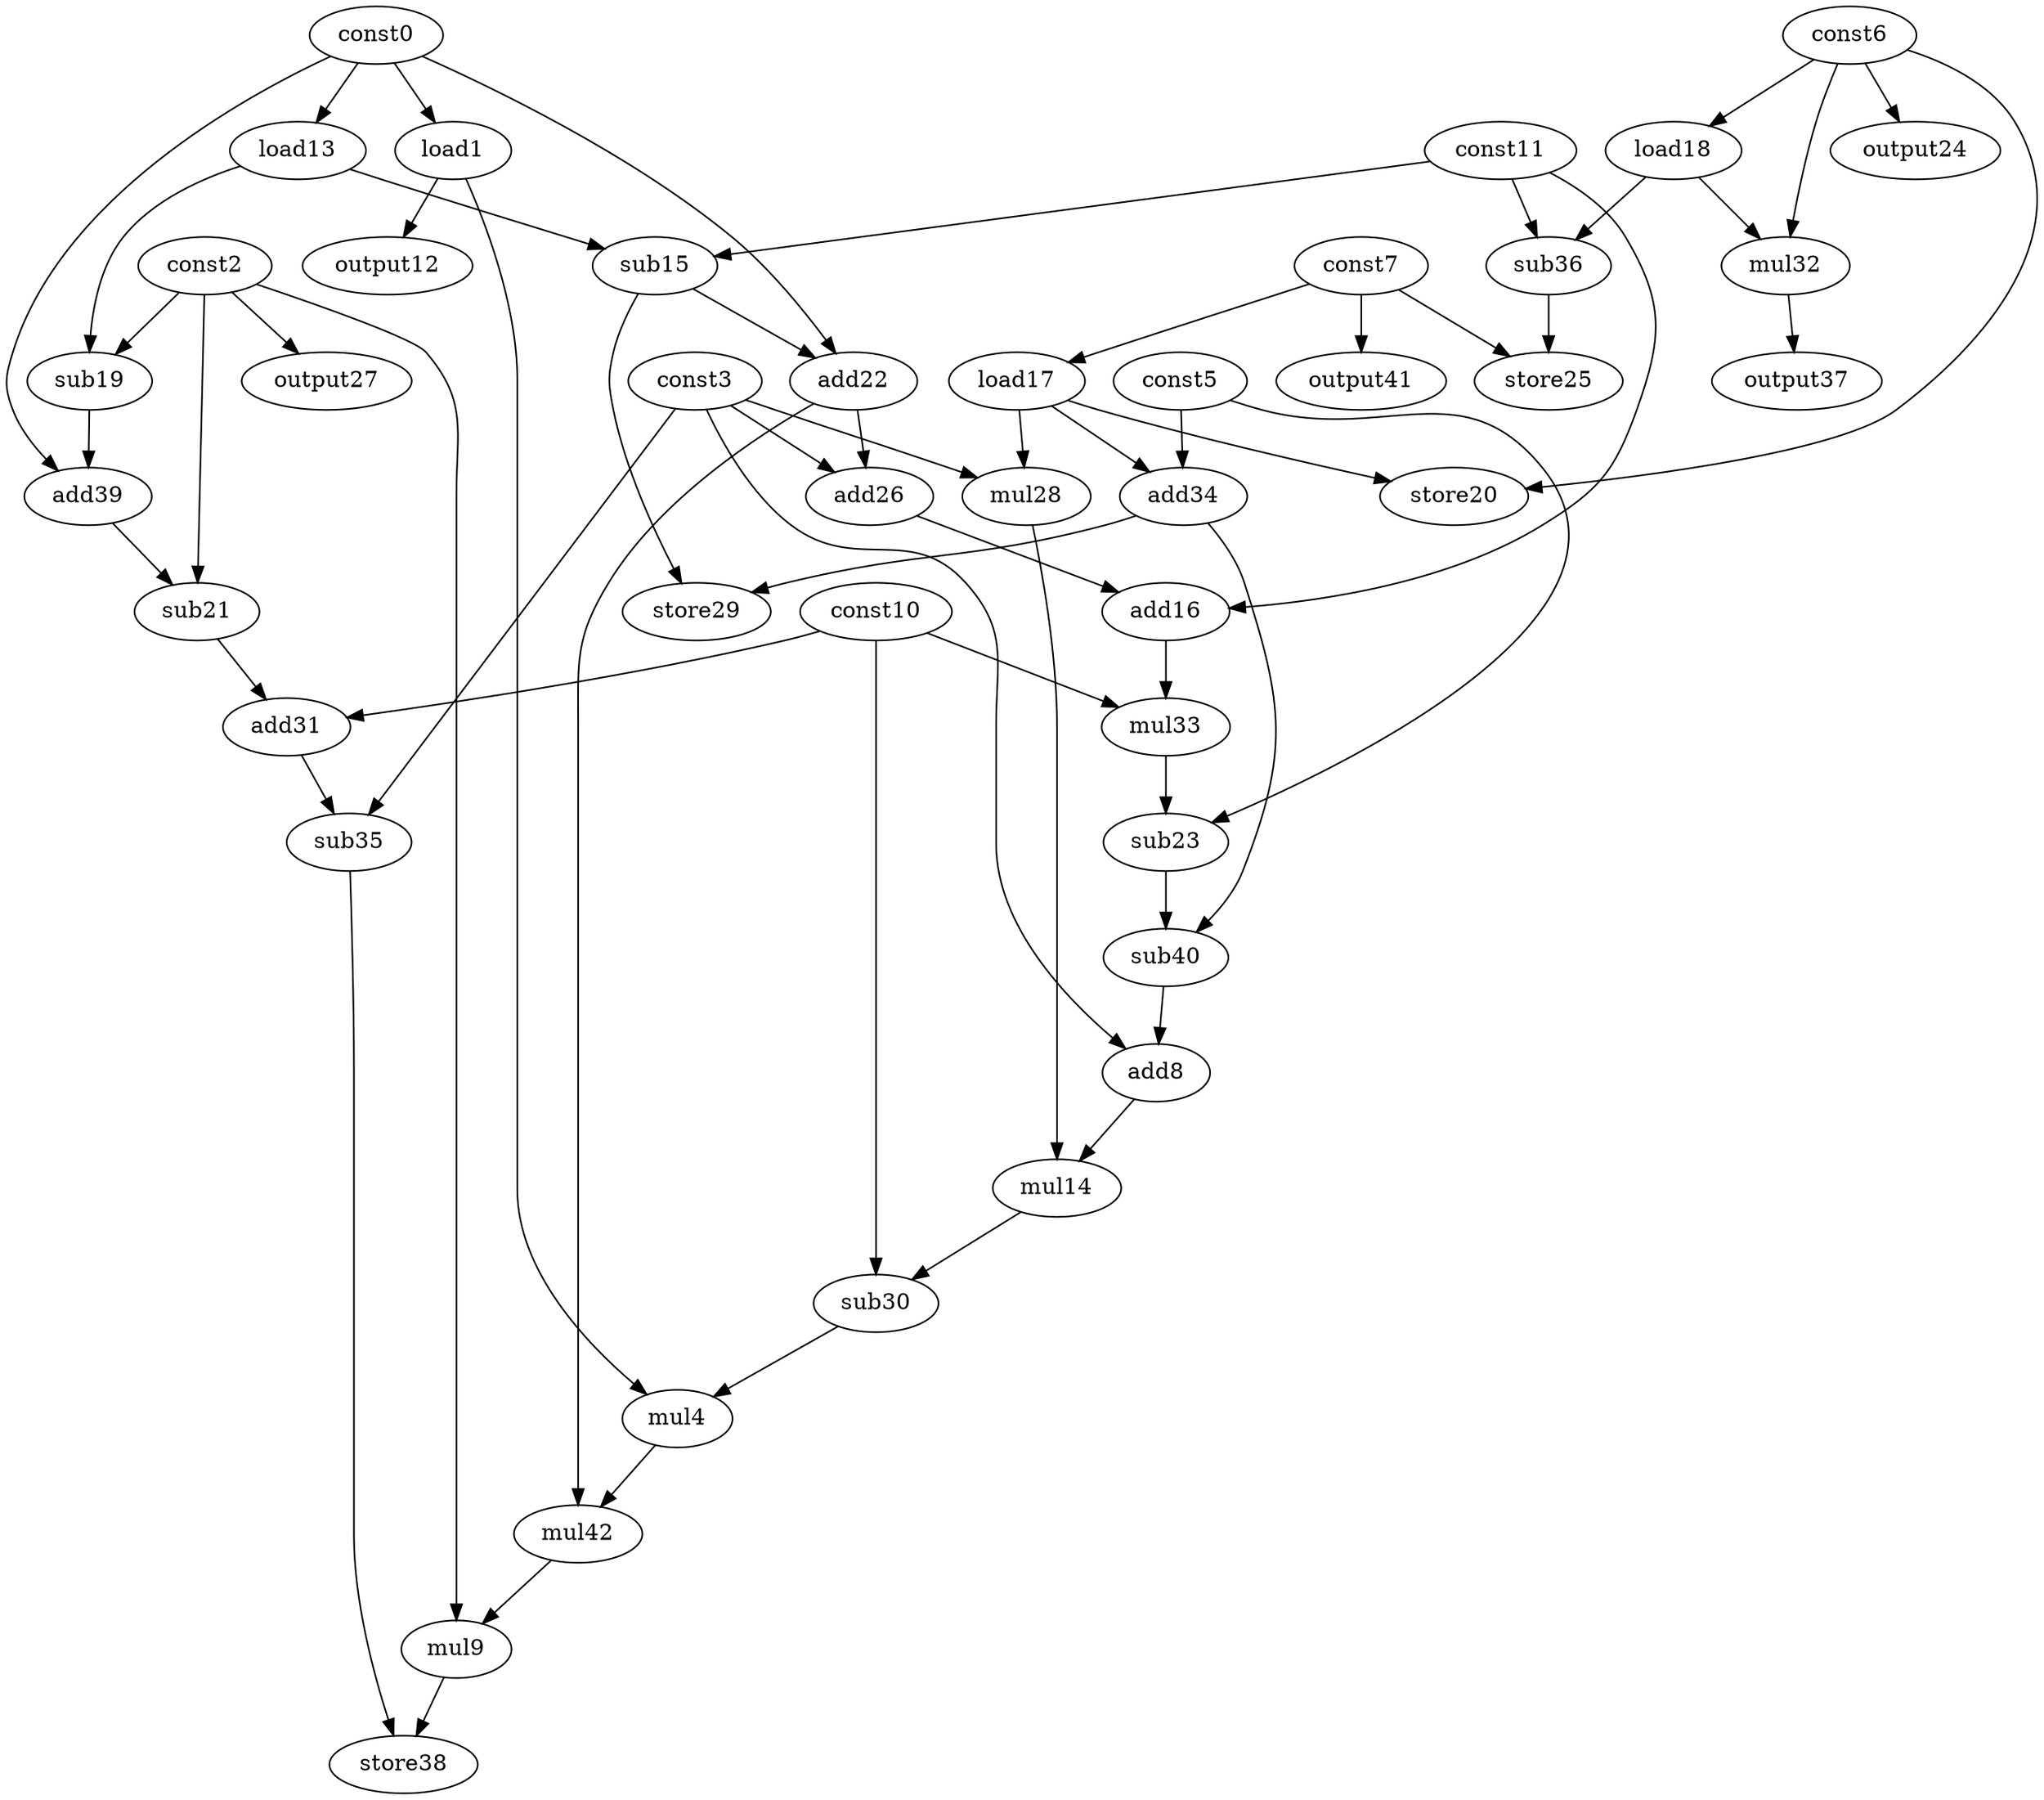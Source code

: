 digraph G { 
const0[opcode=const]; 
load1[opcode=load]; 
const2[opcode=const]; 
const3[opcode=const]; 
mul4[opcode=mul]; 
const5[opcode=const]; 
const6[opcode=const]; 
const7[opcode=const]; 
add8[opcode=add]; 
mul9[opcode=mul]; 
const10[opcode=const]; 
const11[opcode=const]; 
output12[opcode=output]; 
load13[opcode=load]; 
mul14[opcode=mul]; 
sub15[opcode=sub]; 
add16[opcode=add]; 
load17[opcode=load]; 
load18[opcode=load]; 
sub19[opcode=sub]; 
store20[opcode=store]; 
sub21[opcode=sub]; 
add22[opcode=add]; 
sub23[opcode=sub]; 
output24[opcode=output]; 
store25[opcode=store]; 
add26[opcode=add]; 
output27[opcode=output]; 
mul28[opcode=mul]; 
store29[opcode=store]; 
sub30[opcode=sub]; 
add31[opcode=add]; 
mul32[opcode=mul]; 
mul33[opcode=mul]; 
add34[opcode=add]; 
sub35[opcode=sub]; 
sub36[opcode=sub]; 
output37[opcode=output]; 
store38[opcode=store]; 
add39[opcode=add]; 
sub40[opcode=sub]; 
output41[opcode=output]; 
mul42[opcode=mul]; 
const0->load1[operand=0];
const0->load13[operand=0];
const7->load17[operand=0];
const6->load18[operand=0];
const6->output24[operand=0];
const2->output27[operand=0];
const7->output41[operand=0];
load1->output12[operand=0];
const11->sub15[operand=0];
load13->sub15[operand=1];
const2->sub19[operand=0];
load13->sub19[operand=1];
load17->store20[operand=0];
const6->store20[operand=1];
load17->mul28[operand=0];
const3->mul28[operand=1];
load18->mul32[operand=0];
const6->mul32[operand=1];
load17->add34[operand=0];
const5->add34[operand=1];
load18->sub36[operand=0];
const11->sub36[operand=1];
const0->add22[operand=0];
sub15->add22[operand=1];
sub36->store25[operand=0];
const7->store25[operand=1];
add34->store29[operand=0];
sub15->store29[operand=1];
mul32->output37[operand=0];
const0->add39[operand=0];
sub19->add39[operand=1];
const2->sub21[operand=0];
add39->sub21[operand=1];
const3->add26[operand=0];
add22->add26[operand=1];
add26->add16[operand=0];
const11->add16[operand=1];
const10->add31[operand=0];
sub21->add31[operand=1];
add16->mul33[operand=0];
const10->mul33[operand=1];
const3->sub35[operand=0];
add31->sub35[operand=1];
mul33->sub23[operand=0];
const5->sub23[operand=1];
add34->sub40[operand=0];
sub23->sub40[operand=1];
sub40->add8[operand=0];
const3->add8[operand=1];
add8->mul14[operand=0];
mul28->mul14[operand=1];
const10->sub30[operand=0];
mul14->sub30[operand=1];
load1->mul4[operand=0];
sub30->mul4[operand=1];
mul4->mul42[operand=0];
add22->mul42[operand=1];
const2->mul9[operand=0];
mul42->mul9[operand=1];
mul9->store38[operand=0];
sub35->store38[operand=1];
}
